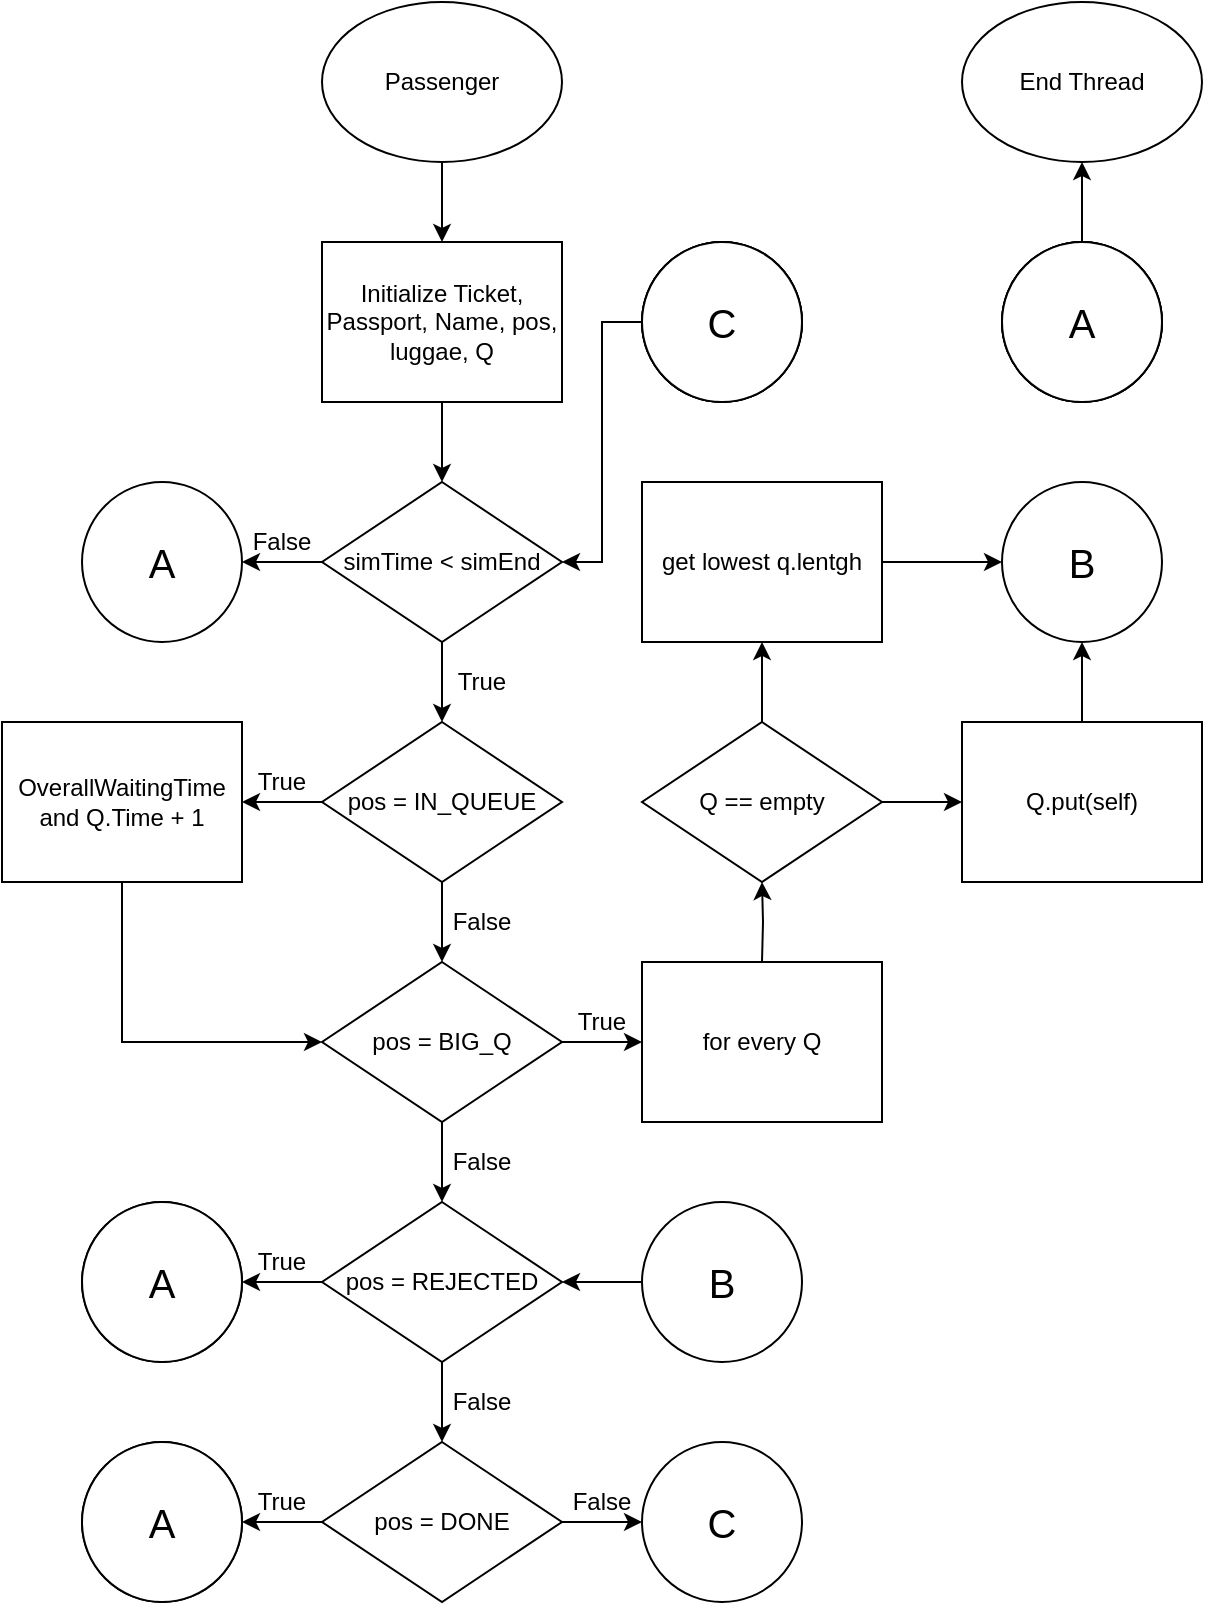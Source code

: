 <mxfile version="15.8.7" type="device"><diagram id="C5RBs43oDa-KdzZeNtuy" name="Page-1"><mxGraphModel dx="1102" dy="865" grid="1" gridSize="10" guides="1" tooltips="1" connect="1" arrows="1" fold="1" page="1" pageScale="1" pageWidth="827" pageHeight="1169" background="#ffffff" math="0" shadow="0"><root><mxCell id="WIyWlLk6GJQsqaUBKTNV-0"/><mxCell id="WIyWlLk6GJQsqaUBKTNV-1" parent="WIyWlLk6GJQsqaUBKTNV-0"/><mxCell id="gZ_sOgI0Q1iRV-pli635-10" value="" style="edgeStyle=orthogonalEdgeStyle;rounded=0;orthogonalLoop=1;jettySize=auto;html=1;" edge="1" parent="WIyWlLk6GJQsqaUBKTNV-1" source="gZ_sOgI0Q1iRV-pli635-1" target="gZ_sOgI0Q1iRV-pli635-2"><mxGeometry relative="1" as="geometry"/></mxCell><mxCell id="gZ_sOgI0Q1iRV-pli635-1" value="Passenger" style="ellipse;whiteSpace=wrap;html=1;" vertex="1" parent="WIyWlLk6GJQsqaUBKTNV-1"><mxGeometry x="320" width="120" height="80" as="geometry"/></mxCell><mxCell id="gZ_sOgI0Q1iRV-pli635-11" value="" style="edgeStyle=orthogonalEdgeStyle;rounded=0;orthogonalLoop=1;jettySize=auto;html=1;" edge="1" parent="WIyWlLk6GJQsqaUBKTNV-1" source="gZ_sOgI0Q1iRV-pli635-2" target="gZ_sOgI0Q1iRV-pli635-4"><mxGeometry relative="1" as="geometry"/></mxCell><mxCell id="gZ_sOgI0Q1iRV-pli635-2" value="Initialize Ticket, Passport, Name, pos, luggae, Q" style="rounded=0;whiteSpace=wrap;html=1;" vertex="1" parent="WIyWlLk6GJQsqaUBKTNV-1"><mxGeometry x="320" y="120" width="120" height="80" as="geometry"/></mxCell><mxCell id="gZ_sOgI0Q1iRV-pli635-9" value="" style="edgeStyle=orthogonalEdgeStyle;rounded=0;orthogonalLoop=1;jettySize=auto;html=1;" edge="1" parent="WIyWlLk6GJQsqaUBKTNV-1" source="gZ_sOgI0Q1iRV-pli635-4" target="gZ_sOgI0Q1iRV-pli635-8"><mxGeometry relative="1" as="geometry"/></mxCell><mxCell id="gZ_sOgI0Q1iRV-pli635-14" value="" style="edgeStyle=orthogonalEdgeStyle;rounded=0;orthogonalLoop=1;jettySize=auto;html=1;" edge="1" parent="WIyWlLk6GJQsqaUBKTNV-1" source="gZ_sOgI0Q1iRV-pli635-4" target="gZ_sOgI0Q1iRV-pli635-13"><mxGeometry relative="1" as="geometry"/></mxCell><mxCell id="gZ_sOgI0Q1iRV-pli635-4" value="simTime &amp;lt; simEnd" style="rhombus;whiteSpace=wrap;html=1;" vertex="1" parent="WIyWlLk6GJQsqaUBKTNV-1"><mxGeometry x="320" y="240" width="120" height="80" as="geometry"/></mxCell><mxCell id="gZ_sOgI0Q1iRV-pli635-5" value="End Thread" style="ellipse;whiteSpace=wrap;html=1;" vertex="1" parent="WIyWlLk6GJQsqaUBKTNV-1"><mxGeometry x="640" width="120" height="80" as="geometry"/></mxCell><mxCell id="gZ_sOgI0Q1iRV-pli635-7" value="" style="edgeStyle=orthogonalEdgeStyle;rounded=0;orthogonalLoop=1;jettySize=auto;html=1;" edge="1" parent="WIyWlLk6GJQsqaUBKTNV-1" source="gZ_sOgI0Q1iRV-pli635-6" target="gZ_sOgI0Q1iRV-pli635-5"><mxGeometry relative="1" as="geometry"/></mxCell><mxCell id="gZ_sOgI0Q1iRV-pli635-6" value="A" style="ellipse;whiteSpace=wrap;html=1;aspect=fixed;" vertex="1" parent="WIyWlLk6GJQsqaUBKTNV-1"><mxGeometry x="660" y="120" width="80" height="80" as="geometry"/></mxCell><mxCell id="gZ_sOgI0Q1iRV-pli635-8" value="A" style="ellipse;whiteSpace=wrap;html=1;aspect=fixed;direction=south;fontSize=20;" vertex="1" parent="WIyWlLk6GJQsqaUBKTNV-1"><mxGeometry x="200" y="240" width="80" height="80" as="geometry"/></mxCell><mxCell id="gZ_sOgI0Q1iRV-pli635-12" value="False" style="text;html=1;strokeColor=none;fillColor=none;align=center;verticalAlign=middle;whiteSpace=wrap;rounded=0;" vertex="1" parent="WIyWlLk6GJQsqaUBKTNV-1"><mxGeometry x="280" y="250" width="40" height="40" as="geometry"/></mxCell><mxCell id="gZ_sOgI0Q1iRV-pli635-18" value="" style="edgeStyle=orthogonalEdgeStyle;rounded=0;orthogonalLoop=1;jettySize=auto;html=1;" edge="1" parent="WIyWlLk6GJQsqaUBKTNV-1" source="gZ_sOgI0Q1iRV-pli635-13" target="gZ_sOgI0Q1iRV-pli635-17"><mxGeometry relative="1" as="geometry"/></mxCell><mxCell id="gZ_sOgI0Q1iRV-pli635-22" value="" style="edgeStyle=orthogonalEdgeStyle;rounded=0;orthogonalLoop=1;jettySize=auto;html=1;" edge="1" parent="WIyWlLk6GJQsqaUBKTNV-1" source="gZ_sOgI0Q1iRV-pli635-13" target="gZ_sOgI0Q1iRV-pli635-21"><mxGeometry relative="1" as="geometry"/></mxCell><mxCell id="gZ_sOgI0Q1iRV-pli635-13" value="pos = IN_QUEUE" style="rhombus;whiteSpace=wrap;html=1;" vertex="1" parent="WIyWlLk6GJQsqaUBKTNV-1"><mxGeometry x="320" y="360" width="120" height="80" as="geometry"/></mxCell><mxCell id="gZ_sOgI0Q1iRV-pli635-15" value="True" style="text;html=1;strokeColor=none;fillColor=none;align=center;verticalAlign=middle;whiteSpace=wrap;rounded=0;" vertex="1" parent="WIyWlLk6GJQsqaUBKTNV-1"><mxGeometry x="380" y="320" width="40" height="40" as="geometry"/></mxCell><mxCell id="gZ_sOgI0Q1iRV-pli635-23" style="edgeStyle=orthogonalEdgeStyle;rounded=0;orthogonalLoop=1;jettySize=auto;html=1;entryX=0;entryY=0.5;entryDx=0;entryDy=0;" edge="1" parent="WIyWlLk6GJQsqaUBKTNV-1" source="gZ_sOgI0Q1iRV-pli635-17" target="gZ_sOgI0Q1iRV-pli635-21"><mxGeometry relative="1" as="geometry"><Array as="points"><mxPoint x="220" y="520"/></Array></mxGeometry></mxCell><mxCell id="gZ_sOgI0Q1iRV-pli635-17" value="OverallWaitingTime and Q.Time + 1" style="rounded=0;whiteSpace=wrap;html=1;" vertex="1" parent="WIyWlLk6GJQsqaUBKTNV-1"><mxGeometry x="160" y="360" width="120" height="80" as="geometry"/></mxCell><mxCell id="gZ_sOgI0Q1iRV-pli635-19" value="True" style="text;html=1;strokeColor=none;fillColor=none;align=center;verticalAlign=middle;whiteSpace=wrap;rounded=0;" vertex="1" parent="WIyWlLk6GJQsqaUBKTNV-1"><mxGeometry x="280" y="370" width="40" height="40" as="geometry"/></mxCell><mxCell id="gZ_sOgI0Q1iRV-pli635-25" value="" style="edgeStyle=orthogonalEdgeStyle;rounded=0;orthogonalLoop=1;jettySize=auto;html=1;" edge="1" parent="WIyWlLk6GJQsqaUBKTNV-1" source="gZ_sOgI0Q1iRV-pli635-21"><mxGeometry relative="1" as="geometry"><mxPoint x="480" y="520" as="targetPoint"/></mxGeometry></mxCell><mxCell id="gZ_sOgI0Q1iRV-pli635-39" value="" style="edgeStyle=orthogonalEdgeStyle;rounded=0;orthogonalLoop=1;jettySize=auto;html=1;" edge="1" parent="WIyWlLk6GJQsqaUBKTNV-1" source="gZ_sOgI0Q1iRV-pli635-21" target="gZ_sOgI0Q1iRV-pli635-36"><mxGeometry relative="1" as="geometry"/></mxCell><mxCell id="gZ_sOgI0Q1iRV-pli635-21" value="pos = BIG_Q" style="rhombus;whiteSpace=wrap;html=1;" vertex="1" parent="WIyWlLk6GJQsqaUBKTNV-1"><mxGeometry x="320" y="480" width="120" height="80" as="geometry"/></mxCell><mxCell id="gZ_sOgI0Q1iRV-pli635-27" value="" style="edgeStyle=orthogonalEdgeStyle;rounded=0;orthogonalLoop=1;jettySize=auto;html=1;" edge="1" parent="WIyWlLk6GJQsqaUBKTNV-1" target="gZ_sOgI0Q1iRV-pli635-26"><mxGeometry relative="1" as="geometry"><mxPoint x="540" y="480" as="sourcePoint"/></mxGeometry></mxCell><mxCell id="gZ_sOgI0Q1iRV-pli635-30" value="" style="edgeStyle=orthogonalEdgeStyle;rounded=0;orthogonalLoop=1;jettySize=auto;html=1;" edge="1" parent="WIyWlLk6GJQsqaUBKTNV-1" source="gZ_sOgI0Q1iRV-pli635-26" target="gZ_sOgI0Q1iRV-pli635-28"><mxGeometry relative="1" as="geometry"/></mxCell><mxCell id="gZ_sOgI0Q1iRV-pli635-34" value="" style="edgeStyle=orthogonalEdgeStyle;rounded=0;orthogonalLoop=1;jettySize=auto;html=1;" edge="1" parent="WIyWlLk6GJQsqaUBKTNV-1" source="gZ_sOgI0Q1iRV-pli635-26" target="gZ_sOgI0Q1iRV-pli635-33"><mxGeometry relative="1" as="geometry"/></mxCell><mxCell id="gZ_sOgI0Q1iRV-pli635-26" value="Q == empty" style="rhombus;whiteSpace=wrap;html=1;" vertex="1" parent="WIyWlLk6GJQsqaUBKTNV-1"><mxGeometry x="480" y="360" width="120" height="80" as="geometry"/></mxCell><mxCell id="gZ_sOgI0Q1iRV-pli635-43" value="" style="edgeStyle=orthogonalEdgeStyle;rounded=0;orthogonalLoop=1;jettySize=auto;html=1;" edge="1" parent="WIyWlLk6GJQsqaUBKTNV-1" source="gZ_sOgI0Q1iRV-pli635-28" target="gZ_sOgI0Q1iRV-pli635-42"><mxGeometry relative="1" as="geometry"/></mxCell><mxCell id="gZ_sOgI0Q1iRV-pli635-28" value="Q.put(self)" style="rounded=0;whiteSpace=wrap;html=1;" vertex="1" parent="WIyWlLk6GJQsqaUBKTNV-1"><mxGeometry x="640" y="360" width="120" height="80" as="geometry"/></mxCell><mxCell id="gZ_sOgI0Q1iRV-pli635-31" value="False" style="text;html=1;strokeColor=none;fillColor=none;align=center;verticalAlign=middle;whiteSpace=wrap;rounded=0;" vertex="1" parent="WIyWlLk6GJQsqaUBKTNV-1"><mxGeometry x="380" y="440" width="40" height="40" as="geometry"/></mxCell><mxCell id="gZ_sOgI0Q1iRV-pli635-44" value="" style="edgeStyle=orthogonalEdgeStyle;rounded=0;orthogonalLoop=1;jettySize=auto;html=1;" edge="1" parent="WIyWlLk6GJQsqaUBKTNV-1" source="gZ_sOgI0Q1iRV-pli635-33" target="gZ_sOgI0Q1iRV-pli635-42"><mxGeometry relative="1" as="geometry"/></mxCell><mxCell id="gZ_sOgI0Q1iRV-pli635-33" value="get lowest q.lentgh" style="rounded=0;whiteSpace=wrap;html=1;" vertex="1" parent="WIyWlLk6GJQsqaUBKTNV-1"><mxGeometry x="480" y="240" width="120" height="80" as="geometry"/></mxCell><mxCell id="gZ_sOgI0Q1iRV-pli635-35" value="for every Q" style="rounded=0;whiteSpace=wrap;html=1;" vertex="1" parent="WIyWlLk6GJQsqaUBKTNV-1"><mxGeometry x="480" y="480" width="120" height="80" as="geometry"/></mxCell><mxCell id="gZ_sOgI0Q1iRV-pli635-38" value="" style="edgeStyle=orthogonalEdgeStyle;rounded=0;orthogonalLoop=1;jettySize=auto;html=1;" edge="1" parent="WIyWlLk6GJQsqaUBKTNV-1" source="gZ_sOgI0Q1iRV-pli635-36" target="gZ_sOgI0Q1iRV-pli635-37"><mxGeometry relative="1" as="geometry"/></mxCell><mxCell id="gZ_sOgI0Q1iRV-pli635-46" value="" style="edgeStyle=orthogonalEdgeStyle;rounded=0;orthogonalLoop=1;jettySize=auto;html=1;" edge="1" parent="WIyWlLk6GJQsqaUBKTNV-1" source="gZ_sOgI0Q1iRV-pli635-36" target="gZ_sOgI0Q1iRV-pli635-45"><mxGeometry relative="1" as="geometry"/></mxCell><mxCell id="gZ_sOgI0Q1iRV-pli635-36" value="pos = REJECTED" style="rhombus;whiteSpace=wrap;html=1;" vertex="1" parent="WIyWlLk6GJQsqaUBKTNV-1"><mxGeometry x="320" y="600" width="120" height="80" as="geometry"/></mxCell><mxCell id="gZ_sOgI0Q1iRV-pli635-37" value="A" style="ellipse;whiteSpace=wrap;html=1;aspect=fixed;" vertex="1" parent="WIyWlLk6GJQsqaUBKTNV-1"><mxGeometry x="200" y="600" width="80" height="80" as="geometry"/></mxCell><mxCell id="gZ_sOgI0Q1iRV-pli635-41" value="" style="edgeStyle=orthogonalEdgeStyle;rounded=0;orthogonalLoop=1;jettySize=auto;html=1;" edge="1" parent="WIyWlLk6GJQsqaUBKTNV-1" source="gZ_sOgI0Q1iRV-pli635-40" target="gZ_sOgI0Q1iRV-pli635-36"><mxGeometry relative="1" as="geometry"/></mxCell><mxCell id="gZ_sOgI0Q1iRV-pli635-40" value="B" style="ellipse;whiteSpace=wrap;html=1;aspect=fixed;fontSize=20;" vertex="1" parent="WIyWlLk6GJQsqaUBKTNV-1"><mxGeometry x="480" y="600" width="80" height="80" as="geometry"/></mxCell><mxCell id="gZ_sOgI0Q1iRV-pli635-42" value="B" style="ellipse;whiteSpace=wrap;html=1;aspect=fixed;fontSize=20;" vertex="1" parent="WIyWlLk6GJQsqaUBKTNV-1"><mxGeometry x="660" y="240" width="80" height="80" as="geometry"/></mxCell><mxCell id="gZ_sOgI0Q1iRV-pli635-48" value="" style="edgeStyle=orthogonalEdgeStyle;rounded=0;orthogonalLoop=1;jettySize=auto;html=1;" edge="1" parent="WIyWlLk6GJQsqaUBKTNV-1" source="gZ_sOgI0Q1iRV-pli635-45" target="gZ_sOgI0Q1iRV-pli635-47"><mxGeometry relative="1" as="geometry"/></mxCell><mxCell id="gZ_sOgI0Q1iRV-pli635-54" value="" style="edgeStyle=orthogonalEdgeStyle;rounded=0;orthogonalLoop=1;jettySize=auto;html=1;" edge="1" parent="WIyWlLk6GJQsqaUBKTNV-1" source="gZ_sOgI0Q1iRV-pli635-45" target="gZ_sOgI0Q1iRV-pli635-53"><mxGeometry relative="1" as="geometry"/></mxCell><mxCell id="gZ_sOgI0Q1iRV-pli635-45" value="pos = DONE" style="rhombus;whiteSpace=wrap;html=1;" vertex="1" parent="WIyWlLk6GJQsqaUBKTNV-1"><mxGeometry x="320" y="720" width="120" height="80" as="geometry"/></mxCell><mxCell id="gZ_sOgI0Q1iRV-pli635-47" value="A" style="ellipse;whiteSpace=wrap;html=1;aspect=fixed;" vertex="1" parent="WIyWlLk6GJQsqaUBKTNV-1"><mxGeometry x="200" y="720" width="80" height="80" as="geometry"/></mxCell><mxCell id="gZ_sOgI0Q1iRV-pli635-49" value="True" style="text;html=1;strokeColor=none;fillColor=none;align=center;verticalAlign=middle;whiteSpace=wrap;rounded=0;" vertex="1" parent="WIyWlLk6GJQsqaUBKTNV-1"><mxGeometry x="280" y="610" width="40" height="40" as="geometry"/></mxCell><mxCell id="gZ_sOgI0Q1iRV-pli635-50" value="True" style="text;html=1;strokeColor=none;fillColor=none;align=center;verticalAlign=middle;whiteSpace=wrap;rounded=0;" vertex="1" parent="WIyWlLk6GJQsqaUBKTNV-1"><mxGeometry x="280" y="730" width="40" height="40" as="geometry"/></mxCell><mxCell id="gZ_sOgI0Q1iRV-pli635-51" value="False" style="text;html=1;strokeColor=none;fillColor=none;align=center;verticalAlign=middle;whiteSpace=wrap;rounded=0;" vertex="1" parent="WIyWlLk6GJQsqaUBKTNV-1"><mxGeometry x="380" y="680" width="40" height="40" as="geometry"/></mxCell><mxCell id="gZ_sOgI0Q1iRV-pli635-52" value="False" style="text;html=1;strokeColor=none;fillColor=none;align=center;verticalAlign=middle;whiteSpace=wrap;rounded=0;" vertex="1" parent="WIyWlLk6GJQsqaUBKTNV-1"><mxGeometry x="440" y="730" width="40" height="40" as="geometry"/></mxCell><mxCell id="gZ_sOgI0Q1iRV-pli635-53" value="C" style="ellipse;whiteSpace=wrap;html=1;aspect=fixed;fontSize=20;" vertex="1" parent="WIyWlLk6GJQsqaUBKTNV-1"><mxGeometry x="480" y="720" width="80" height="80" as="geometry"/></mxCell><mxCell id="gZ_sOgI0Q1iRV-pli635-56" value="True" style="text;html=1;strokeColor=none;fillColor=none;align=center;verticalAlign=middle;whiteSpace=wrap;rounded=0;" vertex="1" parent="WIyWlLk6GJQsqaUBKTNV-1"><mxGeometry x="440" y="490" width="40" height="40" as="geometry"/></mxCell><mxCell id="gZ_sOgI0Q1iRV-pli635-57" value="False" style="text;html=1;strokeColor=none;fillColor=none;align=center;verticalAlign=middle;whiteSpace=wrap;rounded=0;" vertex="1" parent="WIyWlLk6GJQsqaUBKTNV-1"><mxGeometry x="380" y="560" width="40" height="40" as="geometry"/></mxCell><mxCell id="gZ_sOgI0Q1iRV-pli635-59" style="edgeStyle=orthogonalEdgeStyle;rounded=0;orthogonalLoop=1;jettySize=auto;html=1;entryX=1;entryY=0.5;entryDx=0;entryDy=0;" edge="1" parent="WIyWlLk6GJQsqaUBKTNV-1" source="gZ_sOgI0Q1iRV-pli635-58" target="gZ_sOgI0Q1iRV-pli635-4"><mxGeometry relative="1" as="geometry"/></mxCell><mxCell id="gZ_sOgI0Q1iRV-pli635-58" value="C" style="ellipse;whiteSpace=wrap;html=1;aspect=fixed;" vertex="1" parent="WIyWlLk6GJQsqaUBKTNV-1"><mxGeometry x="480" y="120" width="80" height="80" as="geometry"/></mxCell><mxCell id="gZ_sOgI0Q1iRV-pli635-60" value="A" style="ellipse;whiteSpace=wrap;html=1;aspect=fixed;" vertex="1" parent="WIyWlLk6GJQsqaUBKTNV-1"><mxGeometry x="660" y="120" width="80" height="80" as="geometry"/></mxCell><mxCell id="gZ_sOgI0Q1iRV-pli635-61" value="C" style="ellipse;whiteSpace=wrap;html=1;aspect=fixed;" vertex="1" parent="WIyWlLk6GJQsqaUBKTNV-1"><mxGeometry x="480" y="120" width="80" height="80" as="geometry"/></mxCell><mxCell id="gZ_sOgI0Q1iRV-pli635-62" value="A" style="ellipse;whiteSpace=wrap;html=1;aspect=fixed;fontSize=20;" vertex="1" parent="WIyWlLk6GJQsqaUBKTNV-1"><mxGeometry x="660" y="120" width="80" height="80" as="geometry"/></mxCell><mxCell id="gZ_sOgI0Q1iRV-pli635-63" value="C" style="ellipse;whiteSpace=wrap;html=1;aspect=fixed;fontSize=20;" vertex="1" parent="WIyWlLk6GJQsqaUBKTNV-1"><mxGeometry x="480" y="120" width="80" height="80" as="geometry"/></mxCell><mxCell id="gZ_sOgI0Q1iRV-pli635-64" value="A" style="ellipse;whiteSpace=wrap;html=1;aspect=fixed;fontSize=20;" vertex="1" parent="WIyWlLk6GJQsqaUBKTNV-1"><mxGeometry x="200" y="600" width="80" height="80" as="geometry"/></mxCell><mxCell id="gZ_sOgI0Q1iRV-pli635-65" value="A" style="ellipse;whiteSpace=wrap;html=1;aspect=fixed;fontSize=20;" vertex="1" parent="WIyWlLk6GJQsqaUBKTNV-1"><mxGeometry x="200" y="720" width="80" height="80" as="geometry"/></mxCell></root></mxGraphModel></diagram></mxfile>
